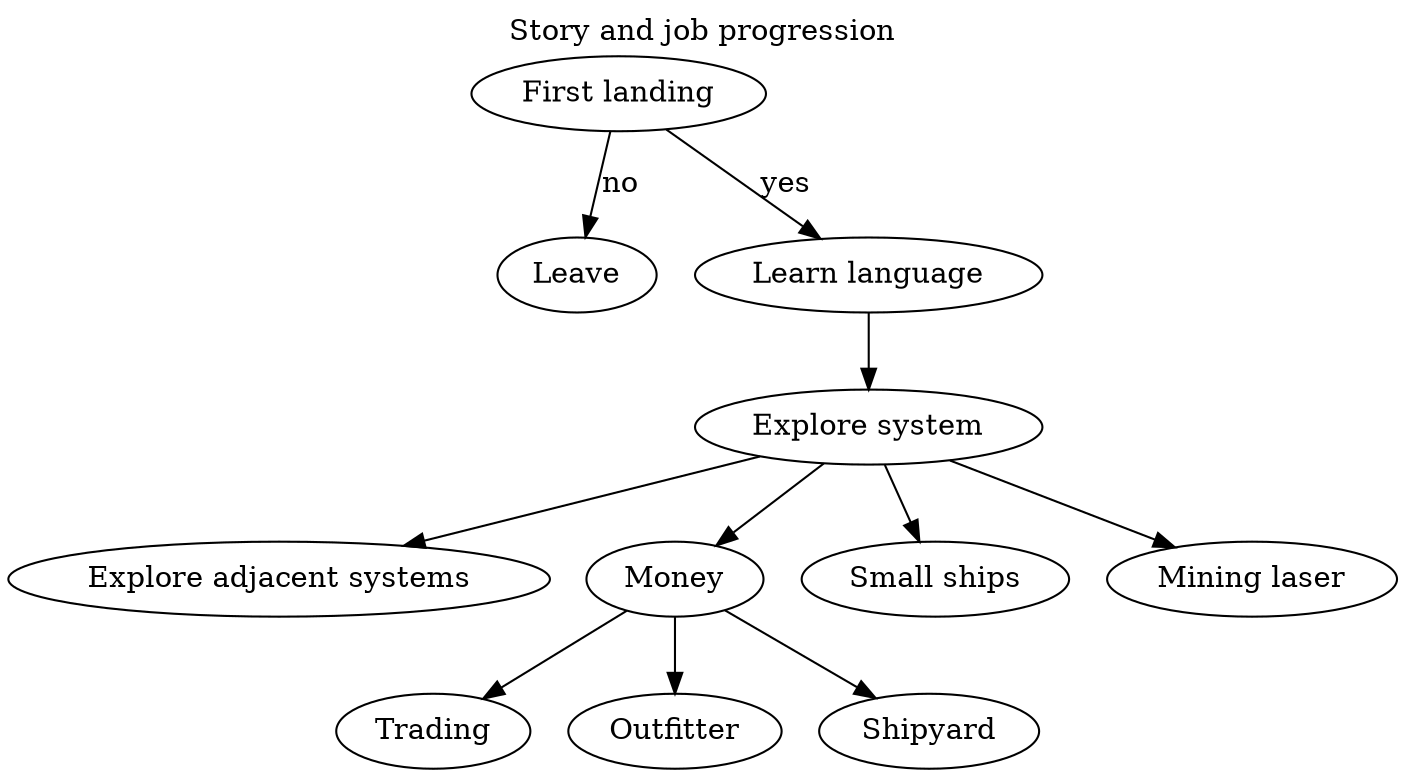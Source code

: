 // Outline of story

digraph {
	label = "Story and job progression"
	labelloc = "t"
	
	// Story
	"First landing" -> Leave [label = "no"]
	"First landing" -> "Learn language" [label = "yes"]
	"Learn language" -> "Explore system"
	"Explore system" -> {"Explore adjacent systems",Money,"Small ships","Mining laser"}
	Money -> {Trading,Outfitter,Shipyard}
	
	}
